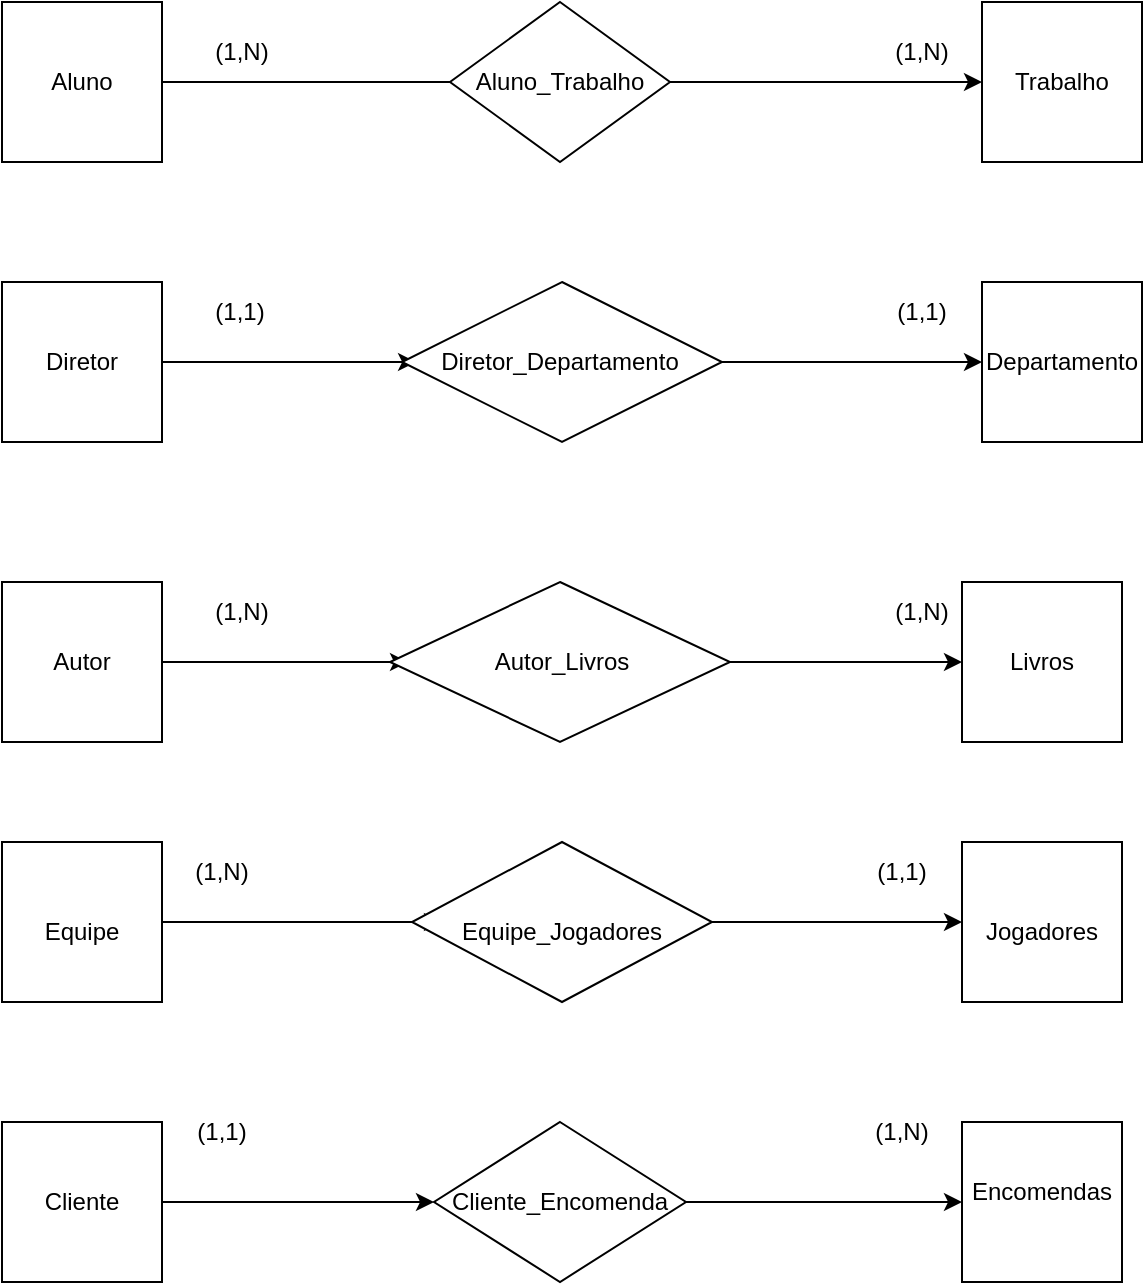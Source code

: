 <mxfile version="21.6.9" type="github">
  <diagram name="Página-1" id="MOPs5hklD3hS9nwp58-l">
    <mxGraphModel dx="1114" dy="610" grid="1" gridSize="10" guides="1" tooltips="1" connect="1" arrows="1" fold="1" page="1" pageScale="1" pageWidth="827" pageHeight="1169" math="0" shadow="0">
      <root>
        <mxCell id="0" />
        <mxCell id="1" parent="0" />
        <mxCell id="xXRMQNrWLwdI5nzP8Z8g-8" style="edgeStyle=orthogonalEdgeStyle;rounded=0;orthogonalLoop=1;jettySize=auto;html=1;exitX=1;exitY=0.5;exitDx=0;exitDy=0;" edge="1" parent="1" source="xXRMQNrWLwdI5nzP8Z8g-1" target="xXRMQNrWLwdI5nzP8Z8g-7">
          <mxGeometry relative="1" as="geometry" />
        </mxCell>
        <mxCell id="xXRMQNrWLwdI5nzP8Z8g-1" value="Aluno" style="whiteSpace=wrap;html=1;aspect=fixed;" vertex="1" parent="1">
          <mxGeometry x="80" y="140" width="80" height="80" as="geometry" />
        </mxCell>
        <mxCell id="xXRMQNrWLwdI5nzP8Z8g-2" value="Trabalho" style="whiteSpace=wrap;html=1;aspect=fixed;" vertex="1" parent="1">
          <mxGeometry x="570" y="140" width="80" height="80" as="geometry" />
        </mxCell>
        <mxCell id="xXRMQNrWLwdI5nzP8Z8g-9" style="edgeStyle=orthogonalEdgeStyle;rounded=0;orthogonalLoop=1;jettySize=auto;html=1;exitX=1;exitY=0.5;exitDx=0;exitDy=0;" edge="1" parent="1" source="xXRMQNrWLwdI5nzP8Z8g-4" target="xXRMQNrWLwdI5nzP8Z8g-2">
          <mxGeometry relative="1" as="geometry" />
        </mxCell>
        <mxCell id="xXRMQNrWLwdI5nzP8Z8g-4" value="" style="rhombus;whiteSpace=wrap;html=1;" vertex="1" parent="1">
          <mxGeometry x="304" y="140" width="110" height="80" as="geometry" />
        </mxCell>
        <mxCell id="xXRMQNrWLwdI5nzP8Z8g-7" value="Aluno_Trabalho" style="text;html=1;strokeColor=none;fillColor=none;align=center;verticalAlign=middle;whiteSpace=wrap;rounded=0;" vertex="1" parent="1">
          <mxGeometry x="329" y="165" width="60" height="30" as="geometry" />
        </mxCell>
        <mxCell id="xXRMQNrWLwdI5nzP8Z8g-12" value="(1,N)" style="text;html=1;strokeColor=none;fillColor=none;align=center;verticalAlign=middle;whiteSpace=wrap;rounded=0;" vertex="1" parent="1">
          <mxGeometry x="170" y="150" width="60" height="30" as="geometry" />
        </mxCell>
        <mxCell id="xXRMQNrWLwdI5nzP8Z8g-13" value="(1,N)" style="text;html=1;strokeColor=none;fillColor=none;align=center;verticalAlign=middle;whiteSpace=wrap;rounded=0;" vertex="1" parent="1">
          <mxGeometry x="510" y="150" width="60" height="30" as="geometry" />
        </mxCell>
        <mxCell id="xXRMQNrWLwdI5nzP8Z8g-25" style="edgeStyle=orthogonalEdgeStyle;rounded=0;orthogonalLoop=1;jettySize=auto;html=1;exitX=1;exitY=0.5;exitDx=0;exitDy=0;entryX=0.044;entryY=0.5;entryDx=0;entryDy=0;entryPerimeter=0;" edge="1" parent="1" source="xXRMQNrWLwdI5nzP8Z8g-14" target="xXRMQNrWLwdI5nzP8Z8g-16">
          <mxGeometry relative="1" as="geometry" />
        </mxCell>
        <mxCell id="xXRMQNrWLwdI5nzP8Z8g-14" value="" style="whiteSpace=wrap;html=1;aspect=fixed;" vertex="1" parent="1">
          <mxGeometry x="80" y="280" width="80" height="80" as="geometry" />
        </mxCell>
        <mxCell id="xXRMQNrWLwdI5nzP8Z8g-15" value="" style="whiteSpace=wrap;html=1;aspect=fixed;" vertex="1" parent="1">
          <mxGeometry x="570" y="280" width="80" height="80" as="geometry" />
        </mxCell>
        <mxCell id="xXRMQNrWLwdI5nzP8Z8g-27" style="edgeStyle=orthogonalEdgeStyle;rounded=0;orthogonalLoop=1;jettySize=auto;html=1;exitX=1;exitY=0.5;exitDx=0;exitDy=0;entryX=0;entryY=0.5;entryDx=0;entryDy=0;" edge="1" parent="1" source="xXRMQNrWLwdI5nzP8Z8g-16" target="xXRMQNrWLwdI5nzP8Z8g-15">
          <mxGeometry relative="1" as="geometry" />
        </mxCell>
        <mxCell id="xXRMQNrWLwdI5nzP8Z8g-16" value="" style="rhombus;whiteSpace=wrap;html=1;" vertex="1" parent="1">
          <mxGeometry x="280" y="280" width="160" height="80" as="geometry" />
        </mxCell>
        <mxCell id="xXRMQNrWLwdI5nzP8Z8g-17" value="Diretor" style="text;html=1;strokeColor=none;fillColor=none;align=center;verticalAlign=middle;whiteSpace=wrap;rounded=0;" vertex="1" parent="1">
          <mxGeometry x="90" y="305" width="60" height="30" as="geometry" />
        </mxCell>
        <mxCell id="xXRMQNrWLwdI5nzP8Z8g-18" value="Departamento" style="text;html=1;strokeColor=none;fillColor=none;align=center;verticalAlign=middle;whiteSpace=wrap;rounded=0;" vertex="1" parent="1">
          <mxGeometry x="580" y="305" width="60" height="30" as="geometry" />
        </mxCell>
        <mxCell id="xXRMQNrWLwdI5nzP8Z8g-19" value="Diretor_Departamento" style="text;html=1;strokeColor=none;fillColor=none;align=center;verticalAlign=middle;whiteSpace=wrap;rounded=0;" vertex="1" parent="1">
          <mxGeometry x="329" y="305" width="60" height="30" as="geometry" />
        </mxCell>
        <mxCell id="xXRMQNrWLwdI5nzP8Z8g-28" value="(1,1)" style="text;html=1;strokeColor=none;fillColor=none;align=center;verticalAlign=middle;whiteSpace=wrap;rounded=0;" vertex="1" parent="1">
          <mxGeometry x="169" y="280" width="60" height="30" as="geometry" />
        </mxCell>
        <mxCell id="xXRMQNrWLwdI5nzP8Z8g-30" value="(1,1)" style="text;html=1;strokeColor=none;fillColor=none;align=center;verticalAlign=middle;whiteSpace=wrap;rounded=0;" vertex="1" parent="1">
          <mxGeometry x="510" y="280" width="60" height="30" as="geometry" />
        </mxCell>
        <mxCell id="xXRMQNrWLwdI5nzP8Z8g-40" style="edgeStyle=orthogonalEdgeStyle;rounded=0;orthogonalLoop=1;jettySize=auto;html=1;exitX=1;exitY=0.5;exitDx=0;exitDy=0;entryX=0.053;entryY=0.5;entryDx=0;entryDy=0;entryPerimeter=0;" edge="1" parent="1" source="xXRMQNrWLwdI5nzP8Z8g-31" target="xXRMQNrWLwdI5nzP8Z8g-33">
          <mxGeometry relative="1" as="geometry" />
        </mxCell>
        <mxCell id="xXRMQNrWLwdI5nzP8Z8g-31" value="" style="whiteSpace=wrap;html=1;aspect=fixed;" vertex="1" parent="1">
          <mxGeometry x="80" y="430" width="80" height="80" as="geometry" />
        </mxCell>
        <mxCell id="xXRMQNrWLwdI5nzP8Z8g-32" value="" style="whiteSpace=wrap;html=1;aspect=fixed;" vertex="1" parent="1">
          <mxGeometry x="560" y="430" width="80" height="80" as="geometry" />
        </mxCell>
        <mxCell id="xXRMQNrWLwdI5nzP8Z8g-39" style="edgeStyle=orthogonalEdgeStyle;rounded=0;orthogonalLoop=1;jettySize=auto;html=1;exitX=1;exitY=0.5;exitDx=0;exitDy=0;entryX=0;entryY=0.5;entryDx=0;entryDy=0;" edge="1" parent="1" source="xXRMQNrWLwdI5nzP8Z8g-33" target="xXRMQNrWLwdI5nzP8Z8g-32">
          <mxGeometry relative="1" as="geometry" />
        </mxCell>
        <mxCell id="xXRMQNrWLwdI5nzP8Z8g-33" value="" style="rhombus;whiteSpace=wrap;html=1;" vertex="1" parent="1">
          <mxGeometry x="274" y="430" width="170" height="80" as="geometry" />
        </mxCell>
        <mxCell id="xXRMQNrWLwdI5nzP8Z8g-34" value="Autor" style="text;html=1;strokeColor=none;fillColor=none;align=center;verticalAlign=middle;whiteSpace=wrap;rounded=0;" vertex="1" parent="1">
          <mxGeometry x="90" y="455" width="60" height="30" as="geometry" />
        </mxCell>
        <mxCell id="xXRMQNrWLwdI5nzP8Z8g-35" value="Livros" style="text;html=1;strokeColor=none;fillColor=none;align=center;verticalAlign=middle;whiteSpace=wrap;rounded=0;" vertex="1" parent="1">
          <mxGeometry x="570" y="455" width="60" height="30" as="geometry" />
        </mxCell>
        <mxCell id="xXRMQNrWLwdI5nzP8Z8g-36" value="Autor_Livros" style="text;html=1;strokeColor=none;fillColor=none;align=center;verticalAlign=middle;whiteSpace=wrap;rounded=0;" vertex="1" parent="1">
          <mxGeometry x="330" y="455" width="60" height="30" as="geometry" />
        </mxCell>
        <mxCell id="xXRMQNrWLwdI5nzP8Z8g-41" value="(1,N)" style="text;html=1;strokeColor=none;fillColor=none;align=center;verticalAlign=middle;whiteSpace=wrap;rounded=0;" vertex="1" parent="1">
          <mxGeometry x="170" y="430" width="60" height="30" as="geometry" />
        </mxCell>
        <mxCell id="xXRMQNrWLwdI5nzP8Z8g-42" value="(1,N)" style="text;html=1;strokeColor=none;fillColor=none;align=center;verticalAlign=middle;whiteSpace=wrap;rounded=0;" vertex="1" parent="1">
          <mxGeometry x="510" y="430" width="60" height="30" as="geometry" />
        </mxCell>
        <mxCell id="xXRMQNrWLwdI5nzP8Z8g-49" style="edgeStyle=orthogonalEdgeStyle;rounded=0;orthogonalLoop=1;jettySize=auto;html=1;exitX=1;exitY=0.5;exitDx=0;exitDy=0;entryX=0.1;entryY=0.5;entryDx=0;entryDy=0;entryPerimeter=0;" edge="1" parent="1" source="xXRMQNrWLwdI5nzP8Z8g-43" target="xXRMQNrWLwdI5nzP8Z8g-45">
          <mxGeometry relative="1" as="geometry" />
        </mxCell>
        <mxCell id="xXRMQNrWLwdI5nzP8Z8g-43" value="" style="whiteSpace=wrap;html=1;aspect=fixed;" vertex="1" parent="1">
          <mxGeometry x="80" y="560" width="80" height="80" as="geometry" />
        </mxCell>
        <mxCell id="xXRMQNrWLwdI5nzP8Z8g-44" value="" style="whiteSpace=wrap;html=1;aspect=fixed;" vertex="1" parent="1">
          <mxGeometry x="560" y="560" width="80" height="80" as="geometry" />
        </mxCell>
        <mxCell id="xXRMQNrWLwdI5nzP8Z8g-50" style="edgeStyle=orthogonalEdgeStyle;rounded=0;orthogonalLoop=1;jettySize=auto;html=1;exitX=1;exitY=0.5;exitDx=0;exitDy=0;entryX=0;entryY=0.5;entryDx=0;entryDy=0;" edge="1" parent="1" source="xXRMQNrWLwdI5nzP8Z8g-45" target="xXRMQNrWLwdI5nzP8Z8g-44">
          <mxGeometry relative="1" as="geometry" />
        </mxCell>
        <mxCell id="xXRMQNrWLwdI5nzP8Z8g-45" value="" style="rhombus;whiteSpace=wrap;html=1;" vertex="1" parent="1">
          <mxGeometry x="285" y="560" width="150" height="80" as="geometry" />
        </mxCell>
        <mxCell id="xXRMQNrWLwdI5nzP8Z8g-46" value="Equipe" style="text;html=1;strokeColor=none;fillColor=none;align=center;verticalAlign=middle;whiteSpace=wrap;rounded=0;" vertex="1" parent="1">
          <mxGeometry x="90" y="590" width="60" height="30" as="geometry" />
        </mxCell>
        <mxCell id="xXRMQNrWLwdI5nzP8Z8g-47" value="Jogadores" style="text;html=1;strokeColor=none;fillColor=none;align=center;verticalAlign=middle;whiteSpace=wrap;rounded=0;" vertex="1" parent="1">
          <mxGeometry x="570" y="590" width="60" height="30" as="geometry" />
        </mxCell>
        <mxCell id="xXRMQNrWLwdI5nzP8Z8g-48" value="Equipe_Jogadores" style="text;html=1;strokeColor=none;fillColor=none;align=center;verticalAlign=middle;whiteSpace=wrap;rounded=0;" vertex="1" parent="1">
          <mxGeometry x="330" y="590" width="60" height="30" as="geometry" />
        </mxCell>
        <mxCell id="xXRMQNrWLwdI5nzP8Z8g-64" style="edgeStyle=orthogonalEdgeStyle;rounded=0;orthogonalLoop=1;jettySize=auto;html=1;exitX=1;exitY=0.5;exitDx=0;exitDy=0;entryX=0;entryY=0.5;entryDx=0;entryDy=0;" edge="1" parent="1" source="xXRMQNrWLwdI5nzP8Z8g-51" target="xXRMQNrWLwdI5nzP8Z8g-53">
          <mxGeometry relative="1" as="geometry" />
        </mxCell>
        <mxCell id="xXRMQNrWLwdI5nzP8Z8g-51" value="" style="whiteSpace=wrap;html=1;aspect=fixed;" vertex="1" parent="1">
          <mxGeometry x="80" y="700" width="80" height="80" as="geometry" />
        </mxCell>
        <mxCell id="xXRMQNrWLwdI5nzP8Z8g-52" value="" style="whiteSpace=wrap;html=1;aspect=fixed;" vertex="1" parent="1">
          <mxGeometry x="560" y="700" width="80" height="80" as="geometry" />
        </mxCell>
        <mxCell id="xXRMQNrWLwdI5nzP8Z8g-65" style="edgeStyle=orthogonalEdgeStyle;rounded=0;orthogonalLoop=1;jettySize=auto;html=1;exitX=1;exitY=0.5;exitDx=0;exitDy=0;entryX=0;entryY=0.5;entryDx=0;entryDy=0;" edge="1" parent="1" source="xXRMQNrWLwdI5nzP8Z8g-53" target="xXRMQNrWLwdI5nzP8Z8g-52">
          <mxGeometry relative="1" as="geometry" />
        </mxCell>
        <mxCell id="xXRMQNrWLwdI5nzP8Z8g-53" value="" style="rhombus;whiteSpace=wrap;html=1;" vertex="1" parent="1">
          <mxGeometry x="296" y="700" width="126" height="80" as="geometry" />
        </mxCell>
        <mxCell id="xXRMQNrWLwdI5nzP8Z8g-54" value="Cliente" style="text;html=1;strokeColor=none;fillColor=none;align=center;verticalAlign=middle;whiteSpace=wrap;rounded=0;" vertex="1" parent="1">
          <mxGeometry x="90" y="725" width="60" height="30" as="geometry" />
        </mxCell>
        <mxCell id="xXRMQNrWLwdI5nzP8Z8g-55" value="(1,1)" style="text;html=1;strokeColor=none;fillColor=none;align=center;verticalAlign=middle;whiteSpace=wrap;rounded=0;" vertex="1" parent="1">
          <mxGeometry x="500" y="560" width="60" height="30" as="geometry" />
        </mxCell>
        <mxCell id="xXRMQNrWLwdI5nzP8Z8g-56" value="Encomendas" style="text;html=1;strokeColor=none;fillColor=none;align=center;verticalAlign=middle;whiteSpace=wrap;rounded=0;" vertex="1" parent="1">
          <mxGeometry x="570" y="720" width="60" height="30" as="geometry" />
        </mxCell>
        <mxCell id="xXRMQNrWLwdI5nzP8Z8g-57" value="Cliente_Encomenda" style="text;html=1;strokeColor=none;fillColor=none;align=center;verticalAlign=middle;whiteSpace=wrap;rounded=0;" vertex="1" parent="1">
          <mxGeometry x="329" y="725" width="60" height="30" as="geometry" />
        </mxCell>
        <mxCell id="xXRMQNrWLwdI5nzP8Z8g-58" value="(1,N)" style="text;html=1;strokeColor=none;fillColor=none;align=center;verticalAlign=middle;whiteSpace=wrap;rounded=0;" vertex="1" parent="1">
          <mxGeometry x="160" y="560" width="60" height="30" as="geometry" />
        </mxCell>
        <mxCell id="xXRMQNrWLwdI5nzP8Z8g-59" value="(1,1)" style="text;html=1;strokeColor=none;fillColor=none;align=center;verticalAlign=middle;whiteSpace=wrap;rounded=0;" vertex="1" parent="1">
          <mxGeometry x="160" y="690" width="60" height="30" as="geometry" />
        </mxCell>
        <mxCell id="xXRMQNrWLwdI5nzP8Z8g-68" value="(1,N)" style="text;html=1;strokeColor=none;fillColor=none;align=center;verticalAlign=middle;whiteSpace=wrap;rounded=0;" vertex="1" parent="1">
          <mxGeometry x="500" y="690" width="60" height="30" as="geometry" />
        </mxCell>
      </root>
    </mxGraphModel>
  </diagram>
</mxfile>
